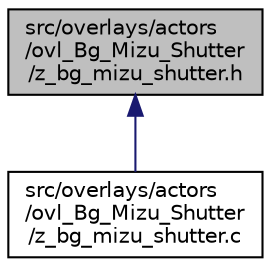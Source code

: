 digraph "src/overlays/actors/ovl_Bg_Mizu_Shutter/z_bg_mizu_shutter.h"
{
 // LATEX_PDF_SIZE
  edge [fontname="Helvetica",fontsize="10",labelfontname="Helvetica",labelfontsize="10"];
  node [fontname="Helvetica",fontsize="10",shape=record];
  Node1 [label="src/overlays/actors\l/ovl_Bg_Mizu_Shutter\l/z_bg_mizu_shutter.h",height=0.2,width=0.4,color="black", fillcolor="grey75", style="filled", fontcolor="black",tooltip=" "];
  Node1 -> Node2 [dir="back",color="midnightblue",fontsize="10",style="solid",fontname="Helvetica"];
  Node2 [label="src/overlays/actors\l/ovl_Bg_Mizu_Shutter\l/z_bg_mizu_shutter.c",height=0.2,width=0.4,color="black", fillcolor="white", style="filled",URL="$d1/d8f/z__bg__mizu__shutter_8c.html",tooltip=" "];
}
